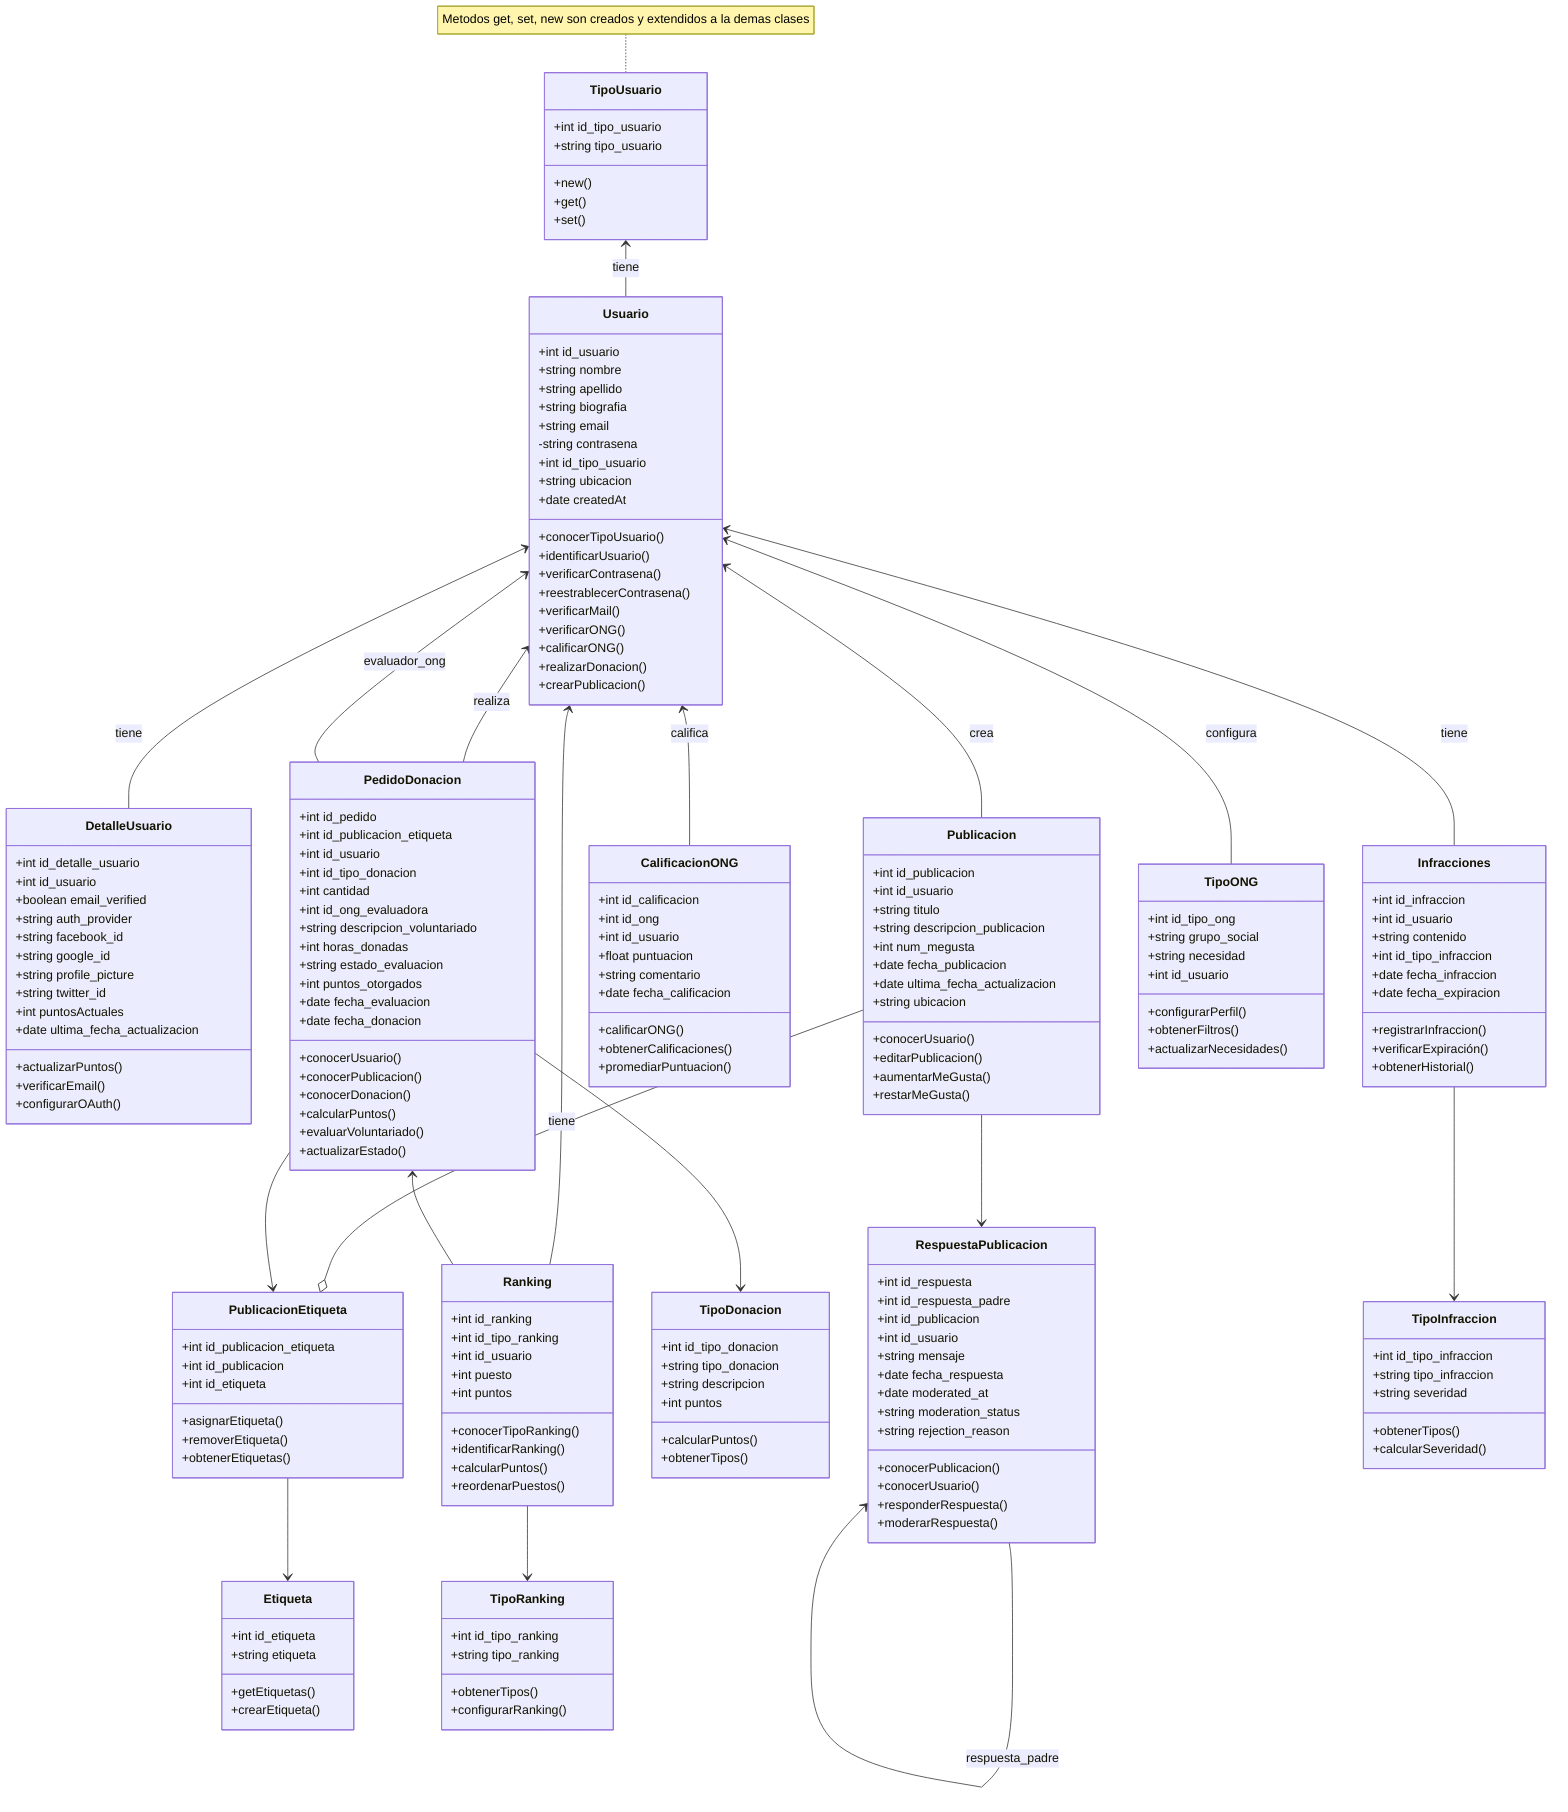 classDiagram
    TipoUsuario <-- Usuario: tiene
    Usuario <-- DetalleUsuario: tiene
    Usuario <-- Publicacion: crea
    Usuario <-- PedidoDonacion : realiza
    Usuario <-- CalificacionONG: califica
    Usuario <-- Infracciones: tiene
    Usuario <-- TipoONG: configura
    
    Publicacion --o PublicacionEtiqueta: tiene
    PublicacionEtiqueta --> Etiqueta
    Publicacion --> RespuestaPublicacion
    RespuestaPublicacion --> RespuestaPublicacion: respuesta_padre
    
    PedidoDonacion --> PublicacionEtiqueta
    PedidoDonacion --> TipoDonacion
    PedidoDonacion --> Usuario: evaluador_ong
    
    Usuario <-- Ranking
    PedidoDonacion <-- Ranking
    Ranking --> TipoRanking
    
    Infracciones --> TipoInfraccion

    class TipoUsuario{
        +int id_tipo_usuario
        +string tipo_usuario

        +new()
        +get()
        +set()
    }
    note for TipoUsuario "Metodos get, set, new son creados y extendidos a la demas clases"
    
    class Usuario {
        +int id_usuario
        +string nombre
        +string apellido
        +string biografia
        +string email
        -string contrasena
        +int id_tipo_usuario
        +string ubicacion
        +date createdAt

        +conocerTipoUsuario()
        +identificarUsuario()
        +verificarContrasena()
        +reestrablecerContrasena()
        +verificarMail()
        +verificarONG()
        +calificarONG()
        +realizarDonacion()
        +crearPublicacion()
    }
    
    class DetalleUsuario {
        +int id_detalle_usuario
        +int id_usuario
        +boolean email_verified
        +string auth_provider
        +string facebook_id
        +string google_id
        +string profile_picture
        +string twitter_id
        +int puntosActuales
        +date ultima_fecha_actualizacion

        +actualizarPuntos()
        +verificarEmail()
        +configurarOAuth()
    }
    
    class Publicacion {
        +int id_publicacion
        +int id_usuario
        +string titulo
        +string descripcion_publicacion
        +int num_megusta
        +date fecha_publicacion
        +date ultima_fecha_actualizacion
        +string ubicacion

        +conocerUsuario()
        +editarPublicacion()
        +aumentarMeGusta()
        +restarMeGusta()
    }
    
    class Etiqueta {
        +int id_etiqueta
        +string etiqueta

        +getEtiquetas()
        +crearEtiqueta()
    }
    
    class PublicacionEtiqueta {
        +int id_publicacion_etiqueta
        +int id_publicacion
        +int id_etiqueta

        +asignarEtiqueta()
        +removerEtiqueta()
        +obtenerEtiquetas()
    }
    
    class TipoDonacion {
        +int id_tipo_donacion
        +string tipo_donacion
        +string descripcion
        +int puntos

        +calcularPuntos()
        +obtenerTipos()
    }
    
    class PedidoDonacion {
        +int id_pedido
        +int id_publicacion_etiqueta
        +int id_usuario
        +int id_tipo_donacion
        +int cantidad
        +int id_ong_evaluadora
        +string descripcion_voluntariado
        +int horas_donadas
        +string estado_evaluacion
        +int puntos_otorgados
        +date fecha_evaluacion
        +date fecha_donacion

        +conocerUsuario()
        +conocerPublicacion()
        +conocerDonacion()
        +calcularPuntos()
        +evaluarVoluntariado()
        +actualizarEstado()
    }
    
    class CalificacionONG {
        +int id_calificacion
        +int id_ong
        +int id_usuario
        +float puntuacion
        +string comentario
        +date fecha_calificacion

        +calificarONG()
        +obtenerCalificaciones()
        +promediarPuntuacion()
    }
    
    class Infracciones {
        +int id_infraccion
        +int id_usuario
        +string contenido
        +int id_tipo_infraccion
        +date fecha_infraccion
        +date fecha_expiracion

        +registrarInfraccion()
        +verificarExpiración()
        +obtenerHistorial()
    }
    
    class TipoInfraccion {
        +int id_tipo_infraccion
        +string tipo_infraccion
        +string severidad

        +obtenerTipos()
        +calcularSeveridad()
    }
    
    class TipoONG {
        +int id_tipo_ong
        +string grupo_social
        +string necesidad
        +int id_usuario

        +configurarPerfil()
        +obtenerFiltros()
        +actualizarNecesidades()
    }
    
    class RespuestaPublicacion {
        +int id_respuesta
        +int id_respuesta_padre
        +int id_publicacion
        +int id_usuario
        +string mensaje
        +date fecha_respuesta
        +date moderated_at
        +string moderation_status
        +string rejection_reason

        +conocerPublicacion()
        +conocerUsuario()
        +responderRespuesta()
        +moderarRespuesta()
    }
    
    class Ranking{
        +int id_ranking
        +int id_tipo_ranking
        +int id_usuario
        +int puesto
        +int puntos

        +conocerTipoRanking()
        +identificarRanking()
        +calcularPuntos()
        +reordenarPuestos()
    }
    
    class TipoRanking{
        +int id_tipo_ranking
        +string tipo_ranking

        +obtenerTipos()
        +configurarRanking()
    }